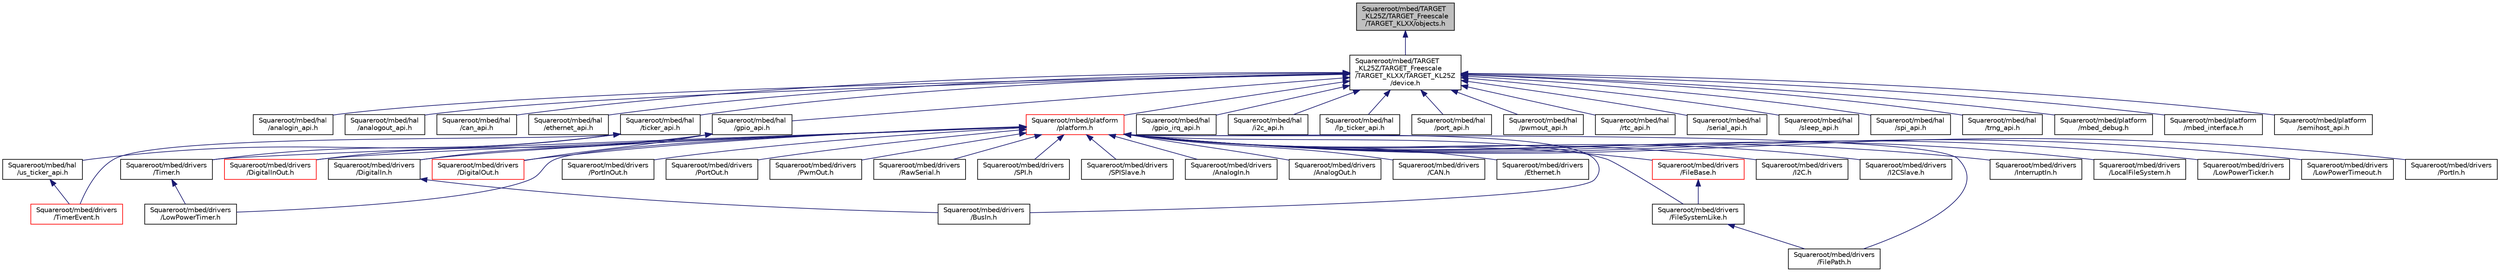 digraph "Squareroot/mbed/TARGET_KL25Z/TARGET_Freescale/TARGET_KLXX/objects.h"
{
 // LATEX_PDF_SIZE
  edge [fontname="Helvetica",fontsize="10",labelfontname="Helvetica",labelfontsize="10"];
  node [fontname="Helvetica",fontsize="10",shape=record];
  Node1 [label="Squareroot/mbed/TARGET\l_KL25Z/TARGET_Freescale\l/TARGET_KLXX/objects.h",height=0.2,width=0.4,color="black", fillcolor="grey75", style="filled", fontcolor="black",tooltip=" "];
  Node1 -> Node2 [dir="back",color="midnightblue",fontsize="10",style="solid",fontname="Helvetica"];
  Node2 [label="Squareroot/mbed/TARGET\l_KL25Z/TARGET_Freescale\l/TARGET_KLXX/TARGET_KL25Z\l/device.h",height=0.2,width=0.4,color="black", fillcolor="white", style="filled",URL="$device_8h.html",tooltip=" "];
  Node2 -> Node3 [dir="back",color="midnightblue",fontsize="10",style="solid",fontname="Helvetica"];
  Node3 [label="Squareroot/mbed/hal\l/analogin_api.h",height=0.2,width=0.4,color="black", fillcolor="white", style="filled",URL="$analogin__api_8h.html",tooltip=" "];
  Node2 -> Node4 [dir="back",color="midnightblue",fontsize="10",style="solid",fontname="Helvetica"];
  Node4 [label="Squareroot/mbed/hal\l/analogout_api.h",height=0.2,width=0.4,color="black", fillcolor="white", style="filled",URL="$analogout__api_8h.html",tooltip=" "];
  Node2 -> Node5 [dir="back",color="midnightblue",fontsize="10",style="solid",fontname="Helvetica"];
  Node5 [label="Squareroot/mbed/hal\l/can_api.h",height=0.2,width=0.4,color="black", fillcolor="white", style="filled",URL="$can__api_8h.html",tooltip=" "];
  Node2 -> Node6 [dir="back",color="midnightblue",fontsize="10",style="solid",fontname="Helvetica"];
  Node6 [label="Squareroot/mbed/hal\l/ethernet_api.h",height=0.2,width=0.4,color="black", fillcolor="white", style="filled",URL="$ethernet__api_8h.html",tooltip=" "];
  Node2 -> Node7 [dir="back",color="midnightblue",fontsize="10",style="solid",fontname="Helvetica"];
  Node7 [label="Squareroot/mbed/hal\l/gpio_api.h",height=0.2,width=0.4,color="black", fillcolor="white", style="filled",URL="$gpio__api_8h.html",tooltip=" "];
  Node7 -> Node8 [dir="back",color="midnightblue",fontsize="10",style="solid",fontname="Helvetica"];
  Node8 [label="Squareroot/mbed/drivers\l/DigitalIn.h",height=0.2,width=0.4,color="black", fillcolor="white", style="filled",URL="$_digital_in_8h.html",tooltip=" "];
  Node8 -> Node9 [dir="back",color="midnightblue",fontsize="10",style="solid",fontname="Helvetica"];
  Node9 [label="Squareroot/mbed/drivers\l/BusIn.h",height=0.2,width=0.4,color="black", fillcolor="white", style="filled",URL="$_bus_in_8h.html",tooltip=" "];
  Node7 -> Node10 [dir="back",color="midnightblue",fontsize="10",style="solid",fontname="Helvetica"];
  Node10 [label="Squareroot/mbed/drivers\l/DigitalInOut.h",height=0.2,width=0.4,color="red", fillcolor="white", style="filled",URL="$_digital_in_out_8h.html",tooltip=" "];
  Node7 -> Node12 [dir="back",color="midnightblue",fontsize="10",style="solid",fontname="Helvetica"];
  Node12 [label="Squareroot/mbed/drivers\l/DigitalOut.h",height=0.2,width=0.4,color="red", fillcolor="white", style="filled",URL="$_digital_out_8h.html",tooltip=" "];
  Node2 -> Node14 [dir="back",color="midnightblue",fontsize="10",style="solid",fontname="Helvetica"];
  Node14 [label="Squareroot/mbed/hal\l/gpio_irq_api.h",height=0.2,width=0.4,color="black", fillcolor="white", style="filled",URL="$gpio__irq__api_8h.html",tooltip=" "];
  Node2 -> Node15 [dir="back",color="midnightblue",fontsize="10",style="solid",fontname="Helvetica"];
  Node15 [label="Squareroot/mbed/hal\l/i2c_api.h",height=0.2,width=0.4,color="black", fillcolor="white", style="filled",URL="$i2c__api_8h.html",tooltip=" "];
  Node2 -> Node16 [dir="back",color="midnightblue",fontsize="10",style="solid",fontname="Helvetica"];
  Node16 [label="Squareroot/mbed/hal\l/lp_ticker_api.h",height=0.2,width=0.4,color="black", fillcolor="white", style="filled",URL="$lp__ticker__api_8h.html",tooltip=" "];
  Node2 -> Node17 [dir="back",color="midnightblue",fontsize="10",style="solid",fontname="Helvetica"];
  Node17 [label="Squareroot/mbed/hal\l/port_api.h",height=0.2,width=0.4,color="black", fillcolor="white", style="filled",URL="$port__api_8h.html",tooltip=" "];
  Node2 -> Node18 [dir="back",color="midnightblue",fontsize="10",style="solid",fontname="Helvetica"];
  Node18 [label="Squareroot/mbed/hal\l/pwmout_api.h",height=0.2,width=0.4,color="black", fillcolor="white", style="filled",URL="$pwmout__api_8h.html",tooltip=" "];
  Node2 -> Node19 [dir="back",color="midnightblue",fontsize="10",style="solid",fontname="Helvetica"];
  Node19 [label="Squareroot/mbed/hal\l/rtc_api.h",height=0.2,width=0.4,color="black", fillcolor="white", style="filled",URL="$rtc__api_8h.html",tooltip=" "];
  Node2 -> Node20 [dir="back",color="midnightblue",fontsize="10",style="solid",fontname="Helvetica"];
  Node20 [label="Squareroot/mbed/hal\l/serial_api.h",height=0.2,width=0.4,color="black", fillcolor="white", style="filled",URL="$serial__api_8h.html",tooltip=" "];
  Node2 -> Node21 [dir="back",color="midnightblue",fontsize="10",style="solid",fontname="Helvetica"];
  Node21 [label="Squareroot/mbed/hal\l/sleep_api.h",height=0.2,width=0.4,color="black", fillcolor="white", style="filled",URL="$sleep__api_8h.html",tooltip=" "];
  Node2 -> Node22 [dir="back",color="midnightblue",fontsize="10",style="solid",fontname="Helvetica"];
  Node22 [label="Squareroot/mbed/hal\l/spi_api.h",height=0.2,width=0.4,color="black", fillcolor="white", style="filled",URL="$spi__api_8h.html",tooltip=" "];
  Node2 -> Node23 [dir="back",color="midnightblue",fontsize="10",style="solid",fontname="Helvetica"];
  Node23 [label="Squareroot/mbed/hal\l/ticker_api.h",height=0.2,width=0.4,color="black", fillcolor="white", style="filled",URL="$ticker__api_8h.html",tooltip=" "];
  Node23 -> Node24 [dir="back",color="midnightblue",fontsize="10",style="solid",fontname="Helvetica"];
  Node24 [label="Squareroot/mbed/drivers\l/Timer.h",height=0.2,width=0.4,color="black", fillcolor="white", style="filled",URL="$_timer_8h.html",tooltip=" "];
  Node24 -> Node25 [dir="back",color="midnightblue",fontsize="10",style="solid",fontname="Helvetica"];
  Node25 [label="Squareroot/mbed/drivers\l/LowPowerTimer.h",height=0.2,width=0.4,color="black", fillcolor="white", style="filled",URL="$_low_power_timer_8h.html",tooltip=" "];
  Node23 -> Node26 [dir="back",color="midnightblue",fontsize="10",style="solid",fontname="Helvetica"];
  Node26 [label="Squareroot/mbed/drivers\l/TimerEvent.h",height=0.2,width=0.4,color="red", fillcolor="white", style="filled",URL="$_timer_event_8h.html",tooltip=" "];
  Node23 -> Node30 [dir="back",color="midnightblue",fontsize="10",style="solid",fontname="Helvetica"];
  Node30 [label="Squareroot/mbed/hal\l/us_ticker_api.h",height=0.2,width=0.4,color="black", fillcolor="white", style="filled",URL="$us__ticker__api_8h.html",tooltip=" "];
  Node30 -> Node26 [dir="back",color="midnightblue",fontsize="10",style="solid",fontname="Helvetica"];
  Node2 -> Node31 [dir="back",color="midnightblue",fontsize="10",style="solid",fontname="Helvetica"];
  Node31 [label="Squareroot/mbed/hal\l/trng_api.h",height=0.2,width=0.4,color="black", fillcolor="white", style="filled",URL="$trng__api_8h.html",tooltip=" "];
  Node2 -> Node32 [dir="back",color="midnightblue",fontsize="10",style="solid",fontname="Helvetica"];
  Node32 [label="Squareroot/mbed/platform\l/mbed_debug.h",height=0.2,width=0.4,color="black", fillcolor="white", style="filled",URL="$mbed__debug_8h.html",tooltip=" "];
  Node2 -> Node33 [dir="back",color="midnightblue",fontsize="10",style="solid",fontname="Helvetica"];
  Node33 [label="Squareroot/mbed/platform\l/mbed_interface.h",height=0.2,width=0.4,color="black", fillcolor="white", style="filled",URL="$mbed__interface_8h.html",tooltip=" "];
  Node2 -> Node34 [dir="back",color="midnightblue",fontsize="10",style="solid",fontname="Helvetica"];
  Node34 [label="Squareroot/mbed/platform\l/platform.h",height=0.2,width=0.4,color="red", fillcolor="white", style="filled",URL="$platform_8h.html",tooltip=" "];
  Node34 -> Node35 [dir="back",color="midnightblue",fontsize="10",style="solid",fontname="Helvetica"];
  Node35 [label="Squareroot/mbed/drivers\l/AnalogIn.h",height=0.2,width=0.4,color="black", fillcolor="white", style="filled",URL="$_analog_in_8h.html",tooltip=" "];
  Node34 -> Node36 [dir="back",color="midnightblue",fontsize="10",style="solid",fontname="Helvetica"];
  Node36 [label="Squareroot/mbed/drivers\l/AnalogOut.h",height=0.2,width=0.4,color="black", fillcolor="white", style="filled",URL="$_analog_out_8h.html",tooltip=" "];
  Node34 -> Node9 [dir="back",color="midnightblue",fontsize="10",style="solid",fontname="Helvetica"];
  Node34 -> Node37 [dir="back",color="midnightblue",fontsize="10",style="solid",fontname="Helvetica"];
  Node37 [label="Squareroot/mbed/drivers\l/CAN.h",height=0.2,width=0.4,color="black", fillcolor="white", style="filled",URL="$_c_a_n_8h.html",tooltip=" "];
  Node34 -> Node8 [dir="back",color="midnightblue",fontsize="10",style="solid",fontname="Helvetica"];
  Node34 -> Node10 [dir="back",color="midnightblue",fontsize="10",style="solid",fontname="Helvetica"];
  Node34 -> Node12 [dir="back",color="midnightblue",fontsize="10",style="solid",fontname="Helvetica"];
  Node34 -> Node38 [dir="back",color="midnightblue",fontsize="10",style="solid",fontname="Helvetica"];
  Node38 [label="Squareroot/mbed/drivers\l/Ethernet.h",height=0.2,width=0.4,color="black", fillcolor="white", style="filled",URL="$_ethernet_8h.html",tooltip=" "];
  Node34 -> Node39 [dir="back",color="midnightblue",fontsize="10",style="solid",fontname="Helvetica"];
  Node39 [label="Squareroot/mbed/drivers\l/FileBase.h",height=0.2,width=0.4,color="red", fillcolor="white", style="filled",URL="$_file_base_8h.html",tooltip=" "];
  Node39 -> Node43 [dir="back",color="midnightblue",fontsize="10",style="solid",fontname="Helvetica"];
  Node43 [label="Squareroot/mbed/drivers\l/FileSystemLike.h",height=0.2,width=0.4,color="black", fillcolor="white", style="filled",URL="$_file_system_like_8h.html",tooltip=" "];
  Node43 -> Node41 [dir="back",color="midnightblue",fontsize="10",style="solid",fontname="Helvetica"];
  Node41 [label="Squareroot/mbed/drivers\l/FilePath.h",height=0.2,width=0.4,color="black", fillcolor="white", style="filled",URL="$_file_path_8h.html",tooltip=" "];
  Node34 -> Node41 [dir="back",color="midnightblue",fontsize="10",style="solid",fontname="Helvetica"];
  Node34 -> Node43 [dir="back",color="midnightblue",fontsize="10",style="solid",fontname="Helvetica"];
  Node34 -> Node44 [dir="back",color="midnightblue",fontsize="10",style="solid",fontname="Helvetica"];
  Node44 [label="Squareroot/mbed/drivers\l/I2C.h",height=0.2,width=0.4,color="black", fillcolor="white", style="filled",URL="$_i2_c_8h.html",tooltip=" "];
  Node34 -> Node45 [dir="back",color="midnightblue",fontsize="10",style="solid",fontname="Helvetica"];
  Node45 [label="Squareroot/mbed/drivers\l/I2CSlave.h",height=0.2,width=0.4,color="black", fillcolor="white", style="filled",URL="$_i2_c_slave_8h.html",tooltip=" "];
  Node34 -> Node46 [dir="back",color="midnightblue",fontsize="10",style="solid",fontname="Helvetica"];
  Node46 [label="Squareroot/mbed/drivers\l/InterruptIn.h",height=0.2,width=0.4,color="black", fillcolor="white", style="filled",URL="$_interrupt_in_8h.html",tooltip=" "];
  Node34 -> Node47 [dir="back",color="midnightblue",fontsize="10",style="solid",fontname="Helvetica"];
  Node47 [label="Squareroot/mbed/drivers\l/LocalFileSystem.h",height=0.2,width=0.4,color="black", fillcolor="white", style="filled",URL="$_local_file_system_8h.html",tooltip=" "];
  Node34 -> Node28 [dir="back",color="midnightblue",fontsize="10",style="solid",fontname="Helvetica"];
  Node28 [label="Squareroot/mbed/drivers\l/LowPowerTicker.h",height=0.2,width=0.4,color="black", fillcolor="white", style="filled",URL="$_low_power_ticker_8h.html",tooltip=" "];
  Node34 -> Node48 [dir="back",color="midnightblue",fontsize="10",style="solid",fontname="Helvetica"];
  Node48 [label="Squareroot/mbed/drivers\l/LowPowerTimeout.h",height=0.2,width=0.4,color="black", fillcolor="white", style="filled",URL="$_low_power_timeout_8h.html",tooltip=" "];
  Node34 -> Node25 [dir="back",color="midnightblue",fontsize="10",style="solid",fontname="Helvetica"];
  Node34 -> Node49 [dir="back",color="midnightblue",fontsize="10",style="solid",fontname="Helvetica"];
  Node49 [label="Squareroot/mbed/drivers\l/PortIn.h",height=0.2,width=0.4,color="black", fillcolor="white", style="filled",URL="$_port_in_8h.html",tooltip=" "];
  Node34 -> Node50 [dir="back",color="midnightblue",fontsize="10",style="solid",fontname="Helvetica"];
  Node50 [label="Squareroot/mbed/drivers\l/PortInOut.h",height=0.2,width=0.4,color="black", fillcolor="white", style="filled",URL="$_port_in_out_8h.html",tooltip=" "];
  Node34 -> Node51 [dir="back",color="midnightblue",fontsize="10",style="solid",fontname="Helvetica"];
  Node51 [label="Squareroot/mbed/drivers\l/PortOut.h",height=0.2,width=0.4,color="black", fillcolor="white", style="filled",URL="$_port_out_8h.html",tooltip=" "];
  Node34 -> Node52 [dir="back",color="midnightblue",fontsize="10",style="solid",fontname="Helvetica"];
  Node52 [label="Squareroot/mbed/drivers\l/PwmOut.h",height=0.2,width=0.4,color="black", fillcolor="white", style="filled",URL="$_pwm_out_8h.html",tooltip=" "];
  Node34 -> Node53 [dir="back",color="midnightblue",fontsize="10",style="solid",fontname="Helvetica"];
  Node53 [label="Squareroot/mbed/drivers\l/RawSerial.h",height=0.2,width=0.4,color="black", fillcolor="white", style="filled",URL="$_raw_serial_8h.html",tooltip=" "];
  Node34 -> Node54 [dir="back",color="midnightblue",fontsize="10",style="solid",fontname="Helvetica"];
  Node54 [label="Squareroot/mbed/drivers\l/SPI.h",height=0.2,width=0.4,color="black", fillcolor="white", style="filled",URL="$_s_p_i_8h.html",tooltip=" "];
  Node34 -> Node55 [dir="back",color="midnightblue",fontsize="10",style="solid",fontname="Helvetica"];
  Node55 [label="Squareroot/mbed/drivers\l/SPISlave.h",height=0.2,width=0.4,color="black", fillcolor="white", style="filled",URL="$_s_p_i_slave_8h.html",tooltip=" "];
  Node34 -> Node24 [dir="back",color="midnightblue",fontsize="10",style="solid",fontname="Helvetica"];
  Node2 -> Node61 [dir="back",color="midnightblue",fontsize="10",style="solid",fontname="Helvetica"];
  Node61 [label="Squareroot/mbed/platform\l/semihost_api.h",height=0.2,width=0.4,color="black", fillcolor="white", style="filled",URL="$semihost__api_8h.html",tooltip=" "];
}
